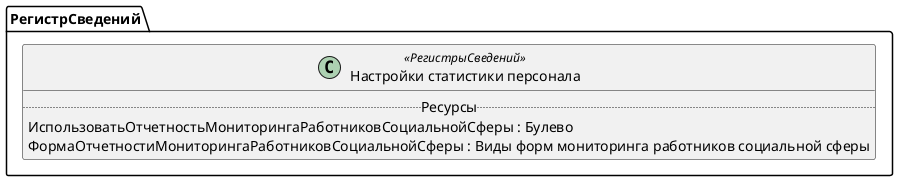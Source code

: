 ﻿@startuml НастройкиСтатистикиПерсонала
'!include templates.wsd
'..\include templates.wsd
class РегистрСведений.НастройкиСтатистикиПерсонала as "Настройки статистики персонала" <<РегистрыСведений>>
{
..Ресурсы..
ИспользоватьОтчетностьМониторингаРаботниковСоциальнойСферы : Булево
ФормаОтчетностиМониторингаРаботниковСоциальнойСферы : Виды форм мониторинга работников социальной сферы
}
@enduml
